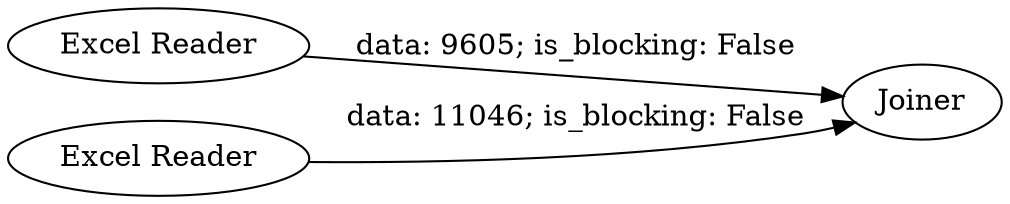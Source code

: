 digraph {
	"-6570625305415530178_1" [label="Excel Reader"]
	"-6570625305415530178_2" [label="Excel Reader"]
	"-6570625305415530178_3" [label=Joiner]
	"-6570625305415530178_1" -> "-6570625305415530178_3" [label="data: 9605; is_blocking: False"]
	"-6570625305415530178_2" -> "-6570625305415530178_3" [label="data: 11046; is_blocking: False"]
	rankdir=LR
}
